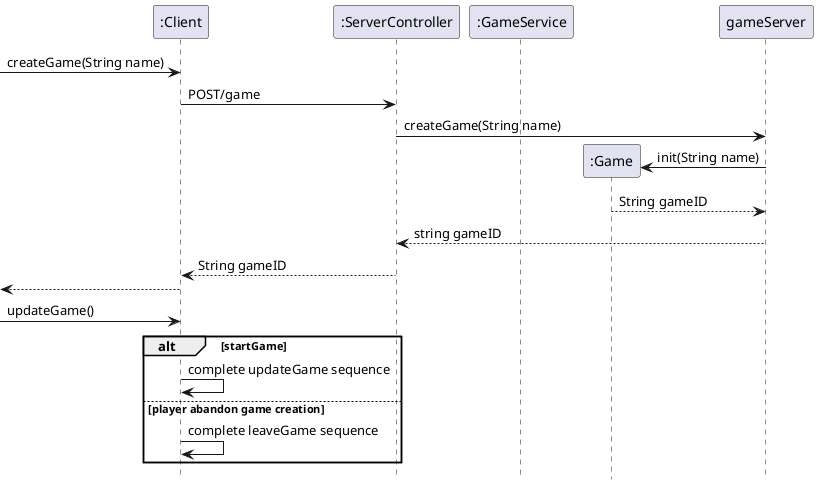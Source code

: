 @startuml
'https://plantuml.com/sequence-diagram

hide footbox

Participant ":Client" as client
Participant ":ServerController" as server
Participant ":GameService" as gameService
participant ":Game" as game

-> client : createGame(String name)
client -> server : POST/game
server -> gameServer : createGame(String name)
gameServer -> game ** : init(String name)
gameServer <-- game : String gameID
server <-- gameServer : string gameID
client <-- server : String gameID
<-- client
-> client : updateGame()
alt startGame
    client->client : complete updateGame sequence
else player abandon game creation
    client->client : complete leaveGame sequence
end

@enduml